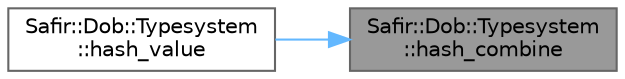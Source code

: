 digraph "Safir::Dob::Typesystem::hash_combine"
{
 // LATEX_PDF_SIZE
  bgcolor="transparent";
  edge [fontname=Helvetica,fontsize=10,labelfontname=Helvetica,labelfontsize=10];
  node [fontname=Helvetica,fontsize=10,shape=box,height=0.2,width=0.4];
  rankdir="RL";
  Node1 [label="Safir::Dob::Typesystem\l::hash_combine",height=0.2,width=0.4,color="gray40", fillcolor="grey60", style="filled", fontcolor="black",tooltip=" "];
  Node1 -> Node2 [dir="back",color="steelblue1",style="solid"];
  Node2 [label="Safir::Dob::Typesystem\l::hash_value",height=0.2,width=0.4,color="grey40", fillcolor="white", style="filled",URL="$a00398.html#a5f463a0ee2d7bd3e50383bbd12561cc0",tooltip=" "];
}
